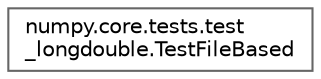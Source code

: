 digraph "Graphical Class Hierarchy"
{
 // LATEX_PDF_SIZE
  bgcolor="transparent";
  edge [fontname=Helvetica,fontsize=10,labelfontname=Helvetica,labelfontsize=10];
  node [fontname=Helvetica,fontsize=10,shape=box,height=0.2,width=0.4];
  rankdir="LR";
  Node0 [id="Node000000",label="numpy.core.tests.test\l_longdouble.TestFileBased",height=0.2,width=0.4,color="grey40", fillcolor="white", style="filled",URL="$d3/df5/classnumpy_1_1core_1_1tests_1_1test__longdouble_1_1TestFileBased.html",tooltip=" "];
}
